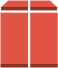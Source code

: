 <?xml version="1.0" encoding="UTF-8"?>
<dia:diagram xmlns:dia="http://www.lysator.liu.se/~alla/dia/">
  <dia:layer name="Fondo" visible="true" active="true">
    <dia:group>
      <dia:group>
        <dia:object type="Standard - Box" version="0" id="O0">
          <dia:attribute name="obj_pos">
            <dia:point val="1.083,1.457"/>
          </dia:attribute>
          <dia:attribute name="obj_bb">
            <dia:rectangle val="1.083,1.457;2.406,4.026"/>
          </dia:attribute>
          <dia:attribute name="elem_corner">
            <dia:point val="1.083,1.457"/>
          </dia:attribute>
          <dia:attribute name="elem_width">
            <dia:real val="1.322"/>
          </dia:attribute>
          <dia:attribute name="elem_height">
            <dia:real val="2.569"/>
          </dia:attribute>
          <dia:attribute name="border_width">
            <dia:real val="0"/>
          </dia:attribute>
          <dia:attribute name="border_color">
            <dia:color val="#e15343"/>
          </dia:attribute>
          <dia:attribute name="inner_color">
            <dia:color val="#e15343"/>
          </dia:attribute>
          <dia:attribute name="show_background">
            <dia:boolean val="true"/>
          </dia:attribute>
        </dia:object>
        <dia:object type="Standard - Polygon" version="0" id="O1">
          <dia:attribute name="obj_pos">
            <dia:point val="2.406,0.85"/>
          </dia:attribute>
          <dia:attribute name="obj_bb">
            <dia:rectangle val="1.114,0.85;2.406,1.171"/>
          </dia:attribute>
          <dia:attribute name="poly_points">
            <dia:point val="2.406,0.85"/>
            <dia:point val="1.457,0.85"/>
            <dia:point val="1.114,1.171"/>
            <dia:point val="1.139,1.171"/>
            <dia:point val="2.406,1.171"/>
          </dia:attribute>
          <dia:attribute name="line_color">
            <dia:color val="#e15343"/>
          </dia:attribute>
          <dia:attribute name="line_width">
            <dia:real val="0"/>
          </dia:attribute>
          <dia:attribute name="inner_color">
            <dia:color val="#e15343"/>
          </dia:attribute>
          <dia:attribute name="show_background">
            <dia:boolean val="true"/>
          </dia:attribute>
        </dia:object>
        <dia:group>
          <dia:object type="Standard - Box" version="0" id="O2">
            <dia:attribute name="obj_pos">
              <dia:point val="1.083,4.026"/>
            </dia:attribute>
            <dia:attribute name="obj_bb">
              <dia:rectangle val="1.083,4.026;2.406,4.15"/>
            </dia:attribute>
            <dia:attribute name="elem_corner">
              <dia:point val="1.083,4.026"/>
            </dia:attribute>
            <dia:attribute name="elem_width">
              <dia:real val="1.322"/>
            </dia:attribute>
            <dia:attribute name="elem_height">
              <dia:real val="0.125"/>
            </dia:attribute>
            <dia:attribute name="border_width">
              <dia:real val="0"/>
            </dia:attribute>
            <dia:attribute name="border_color">
              <dia:color val="#8c3323"/>
            </dia:attribute>
            <dia:attribute name="inner_color">
              <dia:color val="#8c3323"/>
            </dia:attribute>
            <dia:attribute name="show_background">
              <dia:boolean val="true"/>
            </dia:attribute>
          </dia:object>
        </dia:group>
        <dia:group>
          <dia:object type="Standard - Box" version="0" id="O3">
            <dia:attribute name="obj_pos">
              <dia:point val="1.114,1.171"/>
            </dia:attribute>
            <dia:attribute name="obj_bb">
              <dia:rectangle val="1.114,1.171;2.406,1.295"/>
            </dia:attribute>
            <dia:attribute name="elem_corner">
              <dia:point val="1.114,1.171"/>
            </dia:attribute>
            <dia:attribute name="elem_width">
              <dia:real val="1.292"/>
            </dia:attribute>
            <dia:attribute name="elem_height">
              <dia:real val="0.125"/>
            </dia:attribute>
            <dia:attribute name="border_width">
              <dia:real val="0"/>
            </dia:attribute>
            <dia:attribute name="border_color">
              <dia:color val="#8c3323"/>
            </dia:attribute>
            <dia:attribute name="inner_color">
              <dia:color val="#8c3323"/>
            </dia:attribute>
            <dia:attribute name="show_background">
              <dia:boolean val="true"/>
            </dia:attribute>
          </dia:object>
        </dia:group>
        <dia:object type="Standard - Box" version="0" id="O4">
          <dia:attribute name="obj_pos">
            <dia:point val="2.571,1.457"/>
          </dia:attribute>
          <dia:attribute name="obj_bb">
            <dia:rectangle val="2.571,1.457;3.893,4.026"/>
          </dia:attribute>
          <dia:attribute name="elem_corner">
            <dia:point val="2.571,1.457"/>
          </dia:attribute>
          <dia:attribute name="elem_width">
            <dia:real val="1.322"/>
          </dia:attribute>
          <dia:attribute name="elem_height">
            <dia:real val="2.569"/>
          </dia:attribute>
          <dia:attribute name="border_width">
            <dia:real val="0"/>
          </dia:attribute>
          <dia:attribute name="border_color">
            <dia:color val="#e15343"/>
          </dia:attribute>
          <dia:attribute name="inner_color">
            <dia:color val="#e15343"/>
          </dia:attribute>
          <dia:attribute name="show_background">
            <dia:boolean val="true"/>
          </dia:attribute>
        </dia:object>
        <dia:object type="Standard - Polygon" version="0" id="O5">
          <dia:attribute name="obj_pos">
            <dia:point val="2.571,0.85"/>
          </dia:attribute>
          <dia:attribute name="obj_bb">
            <dia:rectangle val="2.571,0.85;3.863,1.171"/>
          </dia:attribute>
          <dia:attribute name="poly_points">
            <dia:point val="2.571,0.85"/>
            <dia:point val="3.52,0.85"/>
            <dia:point val="3.863,1.171"/>
            <dia:point val="3.838,1.171"/>
            <dia:point val="2.571,1.171"/>
          </dia:attribute>
          <dia:attribute name="line_color">
            <dia:color val="#e15343"/>
          </dia:attribute>
          <dia:attribute name="line_width">
            <dia:real val="0"/>
          </dia:attribute>
          <dia:attribute name="inner_color">
            <dia:color val="#e15343"/>
          </dia:attribute>
          <dia:attribute name="show_background">
            <dia:boolean val="true"/>
          </dia:attribute>
        </dia:object>
        <dia:group>
          <dia:object type="Standard - Box" version="0" id="O6">
            <dia:attribute name="obj_pos">
              <dia:point val="2.571,4.026"/>
            </dia:attribute>
            <dia:attribute name="obj_bb">
              <dia:rectangle val="2.571,4.026;3.893,4.15"/>
            </dia:attribute>
            <dia:attribute name="elem_corner">
              <dia:point val="2.571,4.026"/>
            </dia:attribute>
            <dia:attribute name="elem_width">
              <dia:real val="1.322"/>
            </dia:attribute>
            <dia:attribute name="elem_height">
              <dia:real val="0.125"/>
            </dia:attribute>
            <dia:attribute name="border_width">
              <dia:real val="0"/>
            </dia:attribute>
            <dia:attribute name="border_color">
              <dia:color val="#8c3323"/>
            </dia:attribute>
            <dia:attribute name="inner_color">
              <dia:color val="#8c3323"/>
            </dia:attribute>
            <dia:attribute name="show_background">
              <dia:boolean val="true"/>
            </dia:attribute>
          </dia:object>
        </dia:group>
        <dia:group>
          <dia:object type="Standard - Box" version="0" id="O7">
            <dia:attribute name="obj_pos">
              <dia:point val="2.571,1.171"/>
            </dia:attribute>
            <dia:attribute name="obj_bb">
              <dia:rectangle val="2.571,1.171;3.863,1.295"/>
            </dia:attribute>
            <dia:attribute name="elem_corner">
              <dia:point val="2.571,1.171"/>
            </dia:attribute>
            <dia:attribute name="elem_width">
              <dia:real val="1.292"/>
            </dia:attribute>
            <dia:attribute name="elem_height">
              <dia:real val="0.125"/>
            </dia:attribute>
            <dia:attribute name="border_width">
              <dia:real val="0"/>
            </dia:attribute>
            <dia:attribute name="border_color">
              <dia:color val="#8c3323"/>
            </dia:attribute>
            <dia:attribute name="inner_color">
              <dia:color val="#8c3323"/>
            </dia:attribute>
            <dia:attribute name="show_background">
              <dia:boolean val="true"/>
            </dia:attribute>
          </dia:object>
        </dia:group>
      </dia:group>
    </dia:group>
  </dia:layer>
</dia:diagram>
